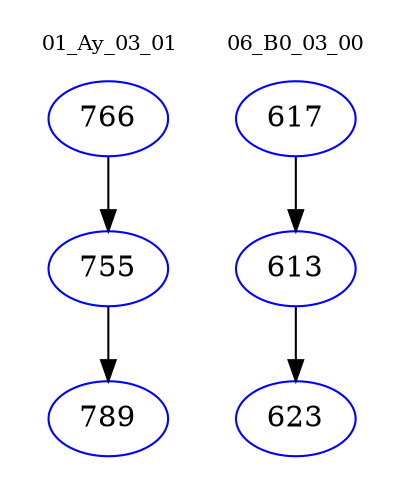 digraph{
subgraph cluster_0 {
color = white
label = "01_Ay_03_01";
fontsize=10;
T0_766 [label="766", color="blue"]
T0_766 -> T0_755 [color="black"]
T0_755 [label="755", color="blue"]
T0_755 -> T0_789 [color="black"]
T0_789 [label="789", color="blue"]
}
subgraph cluster_1 {
color = white
label = "06_B0_03_00";
fontsize=10;
T1_617 [label="617", color="blue"]
T1_617 -> T1_613 [color="black"]
T1_613 [label="613", color="blue"]
T1_613 -> T1_623 [color="black"]
T1_623 [label="623", color="blue"]
}
}
